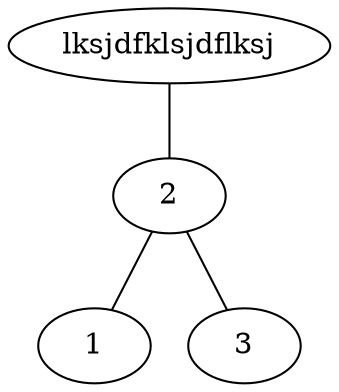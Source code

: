 strict graph {
	graph [bb="-139.75,-79.332,73.254,88.85"];
	node [label="\N"];
	lksjdfklsjdflksj	 [height=0.5,
		pos="-76.053,-9.5273",
		width=1.7693];
	2	 [height=0.5,
		pos="0.13676,0.0088063",
		width=0.75];
	lksjdfklsjdflksj -- 2	 [pos="-17.534,-2.2029 -17.374,-2.1829 -17.215,-2.163 -17.057,-2.1432"];
	1	 [height=0.5,
		pos="46.254,-61.332",
		width=0.75];
	2 -- 1	 [pos="12.253,-16.108 18.979,-25.053 27.32,-36.148 34.058,-45.11"];
	3	 [height=0.5,
		pos="29.662,70.85",
		width=0.75];
	2 -- 3	 [pos="7.4351,17.52 11.943,28.337 17.712,42.178 22.242,53.048"];
}
